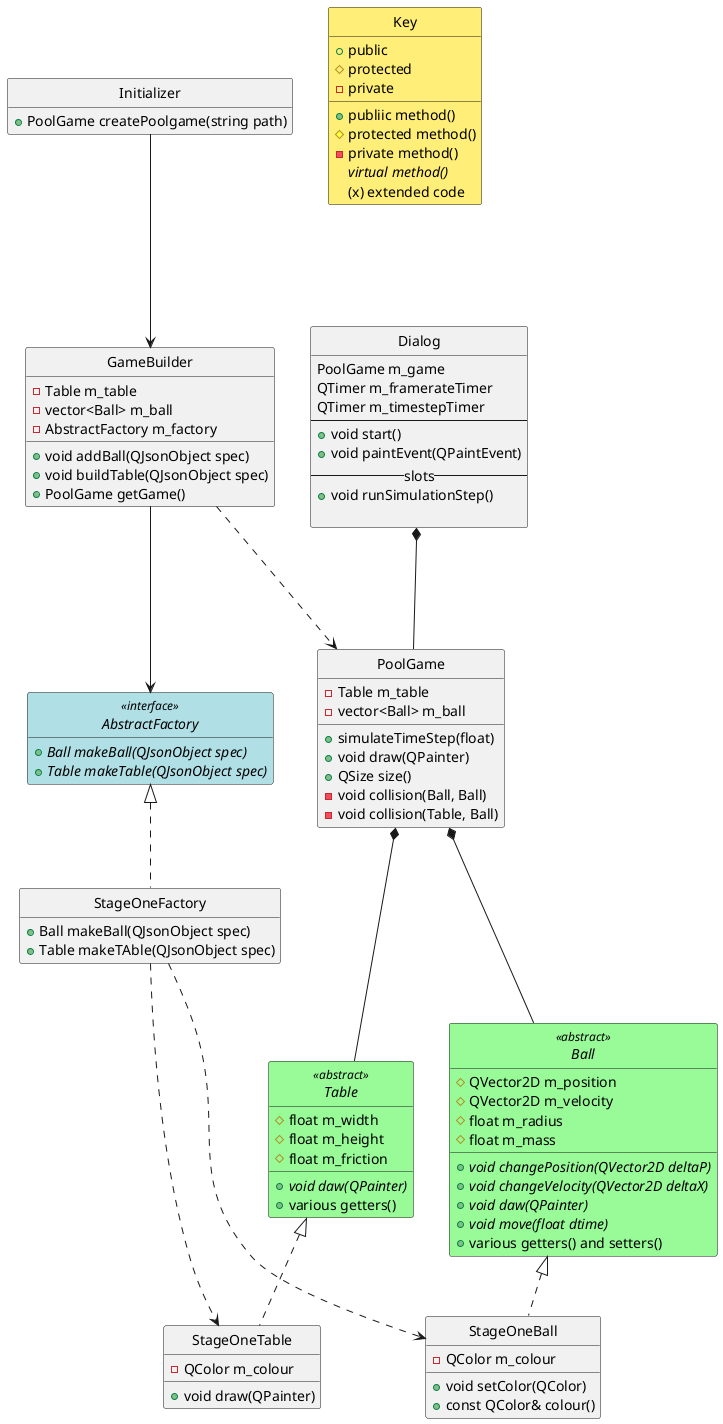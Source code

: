 @startuml

interface AbstractFactory <<interface>> {
    +{abstract} Ball makeBall(QJsonObject spec)
    +{abstract} Table makeTable(QJsonObject spec)
}

class StageOneFactory {
    +Ball makeBall(QJsonObject spec)
    +Table makeTAble(QJsonObject spec)
}

class GameBuilder {
    -Table m_table
    -vector<Ball> m_ball
    -AbstractFactory m_factory
    
    +void addBall(QJsonObject spec)
    +void buildTable(QJsonObject spec)
    +PoolGame getGame()
}

class Initializer {
    +PoolGame createPoolgame(string path)
}

class Dialog {
    PoolGame m_game
    QTimer m_framerateTimer
    QTimer m_timestepTimer
    --
    +void start()
    +void paintEvent(QPaintEvent)
    --slots--
    +void runSimulationStep()
    
}

class PoolGame {
    -Table m_table
    -vector<Ball> m_ball

    +simulateTimeStep(float)
    +void draw(QPainter)
    +QSize size()
    -void collision(Ball, Ball)
    -void collision(Table, Ball)
}

abstract class Ball <<abstract>> {
    #QVector2D m_position
    #QVector2D m_velocity
    #float m_radius
    #float m_mass
    
    +{abstract} void changePosition(QVector2D deltaP)
    +{abstract} void changeVelocity(QVector2D deltaX)
    +{abstract} void daw(QPainter)
    +{abstract} void move(float dtime)
    +various getters() and setters()
}

abstract class Table <<abstract>> {
    #float m_width
    #float m_height
    #float m_friction
    
    +{abstract} void daw(QPainter)
    +various getters()
}

class StageOneBall {
    -QColor m_colour
    
    +void setColor(QColor)
    +const QColor& colour()
}

class StageOneTable {
    -QColor m_colour
    +void draw(QPainter)
}


Initializer     --->    GameBuilder

GameBuilder     --->    AbstractFactory
GameBuilder     ...>    PoolGame

Dialog          *---    PoolGame
PoolGame        *---    Table
PoolGame        *---    Ball
Table           <|..    StageOneTable
Ball            <|..    StageOneBall

AbstractFactory <|..    StageOneFactory
StageOneFactory ...>    StageOneBall
StageOneFactory ...>    StageOneTable


class Key #ffee77 {
	+public
	#protected
	-private
	+publiic method()
	#protected method()
	-private method()
	{abstract} virtual method()
	(x) extended code
}

skinparam Class {
	BackgroundColor<<abstract>> PaleGreen
	BackgroundColor<<interface>> PowderBlue
}

hide circle
hide empty members

@enduml
